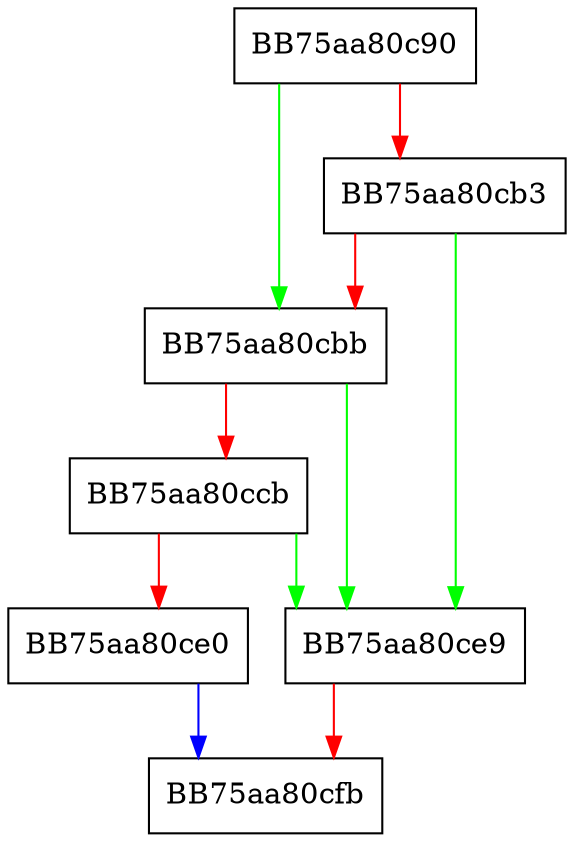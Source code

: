 digraph mmap64_cached {
  node [shape="box"];
  graph [splines=ortho];
  BB75aa80c90 -> BB75aa80cbb [color="green"];
  BB75aa80c90 -> BB75aa80cb3 [color="red"];
  BB75aa80cb3 -> BB75aa80ce9 [color="green"];
  BB75aa80cb3 -> BB75aa80cbb [color="red"];
  BB75aa80cbb -> BB75aa80ce9 [color="green"];
  BB75aa80cbb -> BB75aa80ccb [color="red"];
  BB75aa80ccb -> BB75aa80ce9 [color="green"];
  BB75aa80ccb -> BB75aa80ce0 [color="red"];
  BB75aa80ce0 -> BB75aa80cfb [color="blue"];
  BB75aa80ce9 -> BB75aa80cfb [color="red"];
}